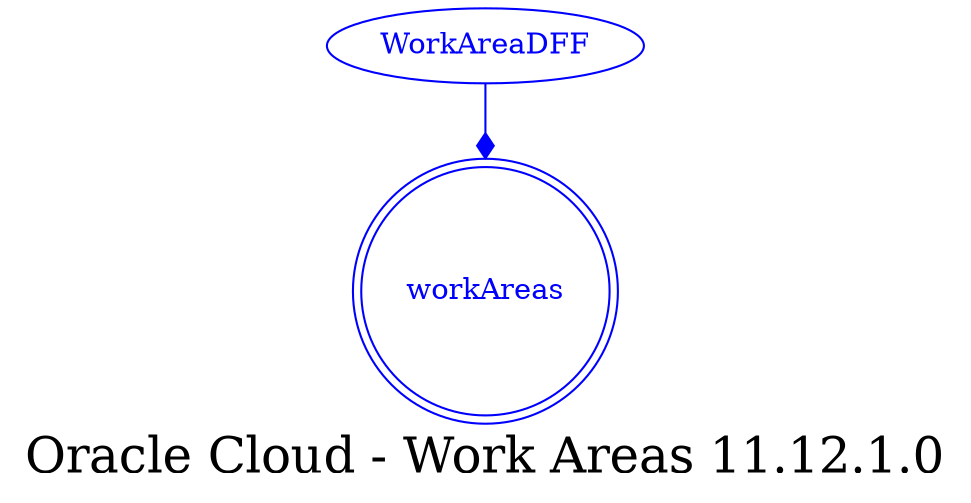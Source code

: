 digraph LexiconGraph {
graph[label="Oracle Cloud - Work Areas 11.12.1.0", fontsize=24]
splines=true
"workAreas" [color=blue, fontcolor=blue, shape=doublecircle]
"WorkAreaDFF" -> "workAreas" [color=blue, fontcolor=blue, arrowhead=diamond, arrowtail=none]
"WorkAreaDFF" [color=blue, fontcolor=blue, shape=ellipse]
}
